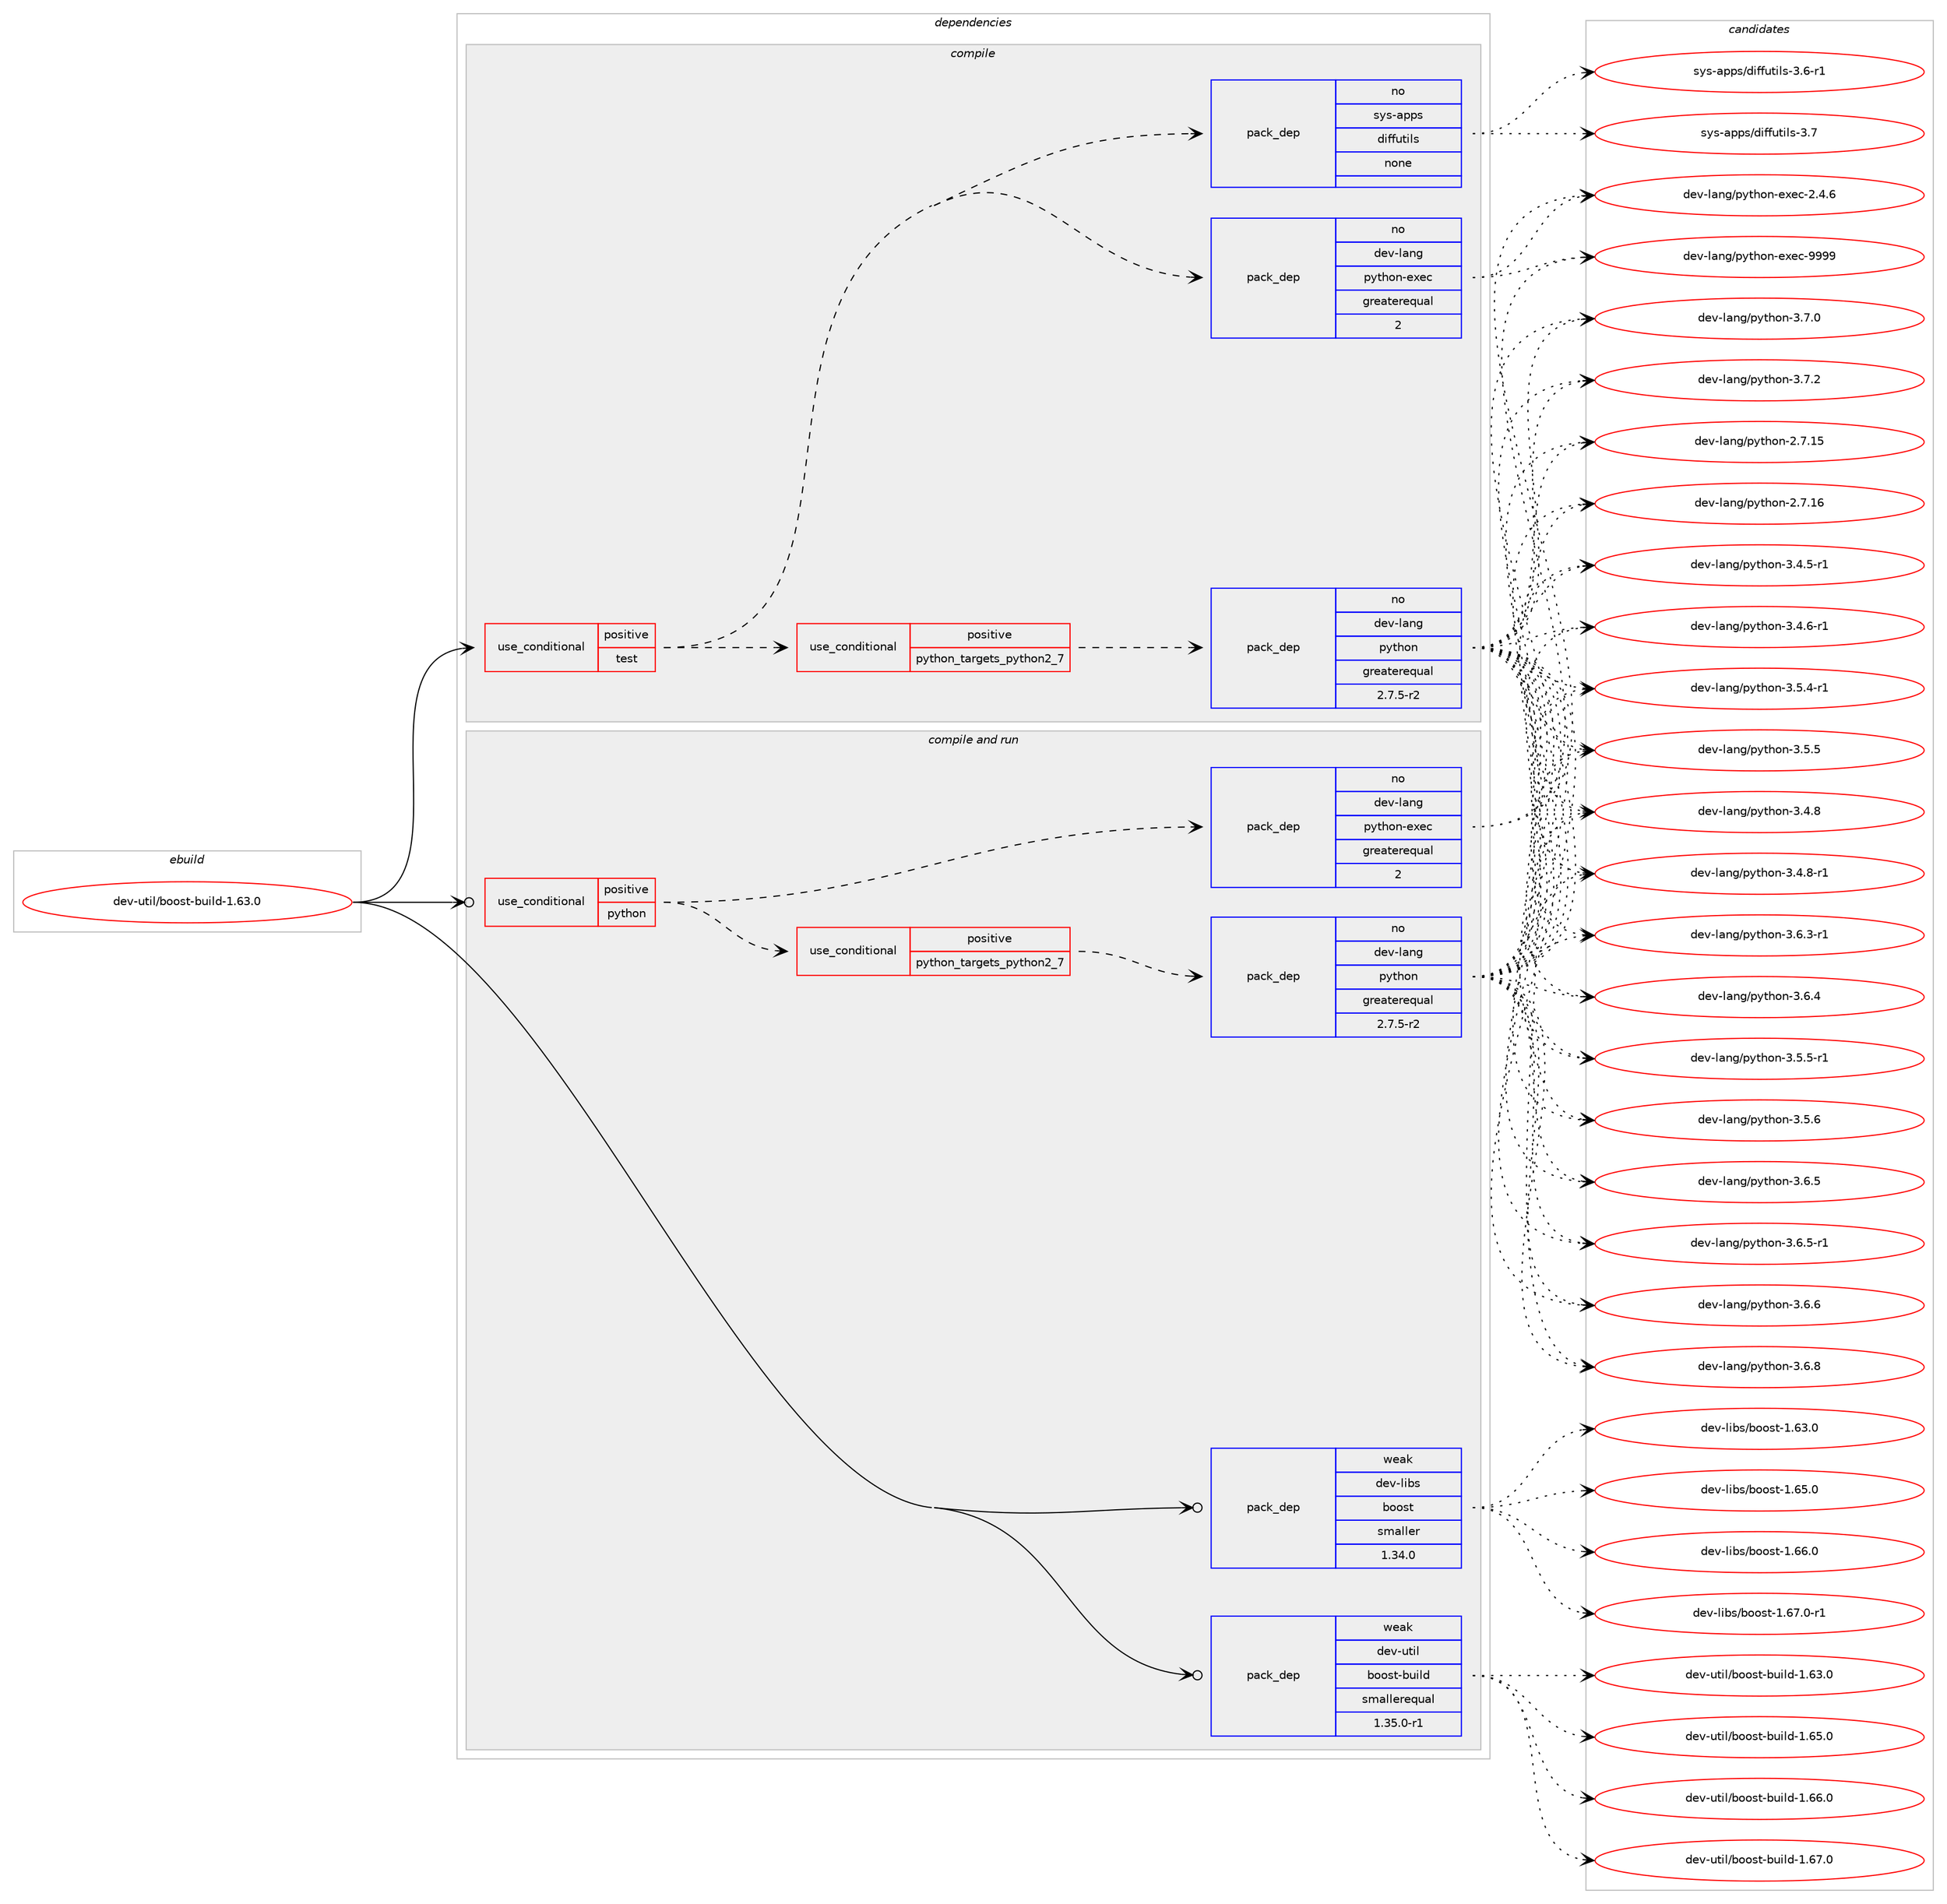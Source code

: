 digraph prolog {

# *************
# Graph options
# *************

newrank=true;
concentrate=true;
compound=true;
graph [rankdir=LR,fontname=Helvetica,fontsize=10,ranksep=1.5];#, ranksep=2.5, nodesep=0.2];
edge  [arrowhead=vee];
node  [fontname=Helvetica,fontsize=10];

# **********
# The ebuild
# **********

subgraph cluster_leftcol {
color=gray;
rank=same;
label=<<i>ebuild</i>>;
id [label="dev-util/boost-build-1.63.0", color=red, width=4, href="../dev-util/boost-build-1.63.0.svg"];
}

# ****************
# The dependencies
# ****************

subgraph cluster_midcol {
color=gray;
label=<<i>dependencies</i>>;
subgraph cluster_compile {
fillcolor="#eeeeee";
style=filled;
label=<<i>compile</i>>;
subgraph cond423207 {
dependency1541222 [label=<<TABLE BORDER="0" CELLBORDER="1" CELLSPACING="0" CELLPADDING="4"><TR><TD ROWSPAN="3" CELLPADDING="10">use_conditional</TD></TR><TR><TD>positive</TD></TR><TR><TD>test</TD></TR></TABLE>>, shape=none, color=red];
subgraph pack1094416 {
dependency1541223 [label=<<TABLE BORDER="0" CELLBORDER="1" CELLSPACING="0" CELLPADDING="4" WIDTH="220"><TR><TD ROWSPAN="6" CELLPADDING="30">pack_dep</TD></TR><TR><TD WIDTH="110">no</TD></TR><TR><TD>sys-apps</TD></TR><TR><TD>diffutils</TD></TR><TR><TD>none</TD></TR><TR><TD></TD></TR></TABLE>>, shape=none, color=blue];
}
dependency1541222:e -> dependency1541223:w [weight=20,style="dashed",arrowhead="vee"];
subgraph cond423208 {
dependency1541224 [label=<<TABLE BORDER="0" CELLBORDER="1" CELLSPACING="0" CELLPADDING="4"><TR><TD ROWSPAN="3" CELLPADDING="10">use_conditional</TD></TR><TR><TD>positive</TD></TR><TR><TD>python_targets_python2_7</TD></TR></TABLE>>, shape=none, color=red];
subgraph pack1094417 {
dependency1541225 [label=<<TABLE BORDER="0" CELLBORDER="1" CELLSPACING="0" CELLPADDING="4" WIDTH="220"><TR><TD ROWSPAN="6" CELLPADDING="30">pack_dep</TD></TR><TR><TD WIDTH="110">no</TD></TR><TR><TD>dev-lang</TD></TR><TR><TD>python</TD></TR><TR><TD>greaterequal</TD></TR><TR><TD>2.7.5-r2</TD></TR></TABLE>>, shape=none, color=blue];
}
dependency1541224:e -> dependency1541225:w [weight=20,style="dashed",arrowhead="vee"];
}
dependency1541222:e -> dependency1541224:w [weight=20,style="dashed",arrowhead="vee"];
subgraph pack1094418 {
dependency1541226 [label=<<TABLE BORDER="0" CELLBORDER="1" CELLSPACING="0" CELLPADDING="4" WIDTH="220"><TR><TD ROWSPAN="6" CELLPADDING="30">pack_dep</TD></TR><TR><TD WIDTH="110">no</TD></TR><TR><TD>dev-lang</TD></TR><TR><TD>python-exec</TD></TR><TR><TD>greaterequal</TD></TR><TR><TD>2</TD></TR></TABLE>>, shape=none, color=blue];
}
dependency1541222:e -> dependency1541226:w [weight=20,style="dashed",arrowhead="vee"];
}
id:e -> dependency1541222:w [weight=20,style="solid",arrowhead="vee"];
}
subgraph cluster_compileandrun {
fillcolor="#eeeeee";
style=filled;
label=<<i>compile and run</i>>;
subgraph cond423209 {
dependency1541227 [label=<<TABLE BORDER="0" CELLBORDER="1" CELLSPACING="0" CELLPADDING="4"><TR><TD ROWSPAN="3" CELLPADDING="10">use_conditional</TD></TR><TR><TD>positive</TD></TR><TR><TD>python</TD></TR></TABLE>>, shape=none, color=red];
subgraph cond423210 {
dependency1541228 [label=<<TABLE BORDER="0" CELLBORDER="1" CELLSPACING="0" CELLPADDING="4"><TR><TD ROWSPAN="3" CELLPADDING="10">use_conditional</TD></TR><TR><TD>positive</TD></TR><TR><TD>python_targets_python2_7</TD></TR></TABLE>>, shape=none, color=red];
subgraph pack1094419 {
dependency1541229 [label=<<TABLE BORDER="0" CELLBORDER="1" CELLSPACING="0" CELLPADDING="4" WIDTH="220"><TR><TD ROWSPAN="6" CELLPADDING="30">pack_dep</TD></TR><TR><TD WIDTH="110">no</TD></TR><TR><TD>dev-lang</TD></TR><TR><TD>python</TD></TR><TR><TD>greaterequal</TD></TR><TR><TD>2.7.5-r2</TD></TR></TABLE>>, shape=none, color=blue];
}
dependency1541228:e -> dependency1541229:w [weight=20,style="dashed",arrowhead="vee"];
}
dependency1541227:e -> dependency1541228:w [weight=20,style="dashed",arrowhead="vee"];
subgraph pack1094420 {
dependency1541230 [label=<<TABLE BORDER="0" CELLBORDER="1" CELLSPACING="0" CELLPADDING="4" WIDTH="220"><TR><TD ROWSPAN="6" CELLPADDING="30">pack_dep</TD></TR><TR><TD WIDTH="110">no</TD></TR><TR><TD>dev-lang</TD></TR><TR><TD>python-exec</TD></TR><TR><TD>greaterequal</TD></TR><TR><TD>2</TD></TR></TABLE>>, shape=none, color=blue];
}
dependency1541227:e -> dependency1541230:w [weight=20,style="dashed",arrowhead="vee"];
}
id:e -> dependency1541227:w [weight=20,style="solid",arrowhead="odotvee"];
subgraph pack1094421 {
dependency1541231 [label=<<TABLE BORDER="0" CELLBORDER="1" CELLSPACING="0" CELLPADDING="4" WIDTH="220"><TR><TD ROWSPAN="6" CELLPADDING="30">pack_dep</TD></TR><TR><TD WIDTH="110">weak</TD></TR><TR><TD>dev-libs</TD></TR><TR><TD>boost</TD></TR><TR><TD>smaller</TD></TR><TR><TD>1.34.0</TD></TR></TABLE>>, shape=none, color=blue];
}
id:e -> dependency1541231:w [weight=20,style="solid",arrowhead="odotvee"];
subgraph pack1094422 {
dependency1541232 [label=<<TABLE BORDER="0" CELLBORDER="1" CELLSPACING="0" CELLPADDING="4" WIDTH="220"><TR><TD ROWSPAN="6" CELLPADDING="30">pack_dep</TD></TR><TR><TD WIDTH="110">weak</TD></TR><TR><TD>dev-util</TD></TR><TR><TD>boost-build</TD></TR><TR><TD>smallerequal</TD></TR><TR><TD>1.35.0-r1</TD></TR></TABLE>>, shape=none, color=blue];
}
id:e -> dependency1541232:w [weight=20,style="solid",arrowhead="odotvee"];
}
subgraph cluster_run {
fillcolor="#eeeeee";
style=filled;
label=<<i>run</i>>;
}
}

# **************
# The candidates
# **************

subgraph cluster_choices {
rank=same;
color=gray;
label=<<i>candidates</i>>;

subgraph choice1094416 {
color=black;
nodesep=1;
choice115121115459711211211547100105102102117116105108115455146544511449 [label="sys-apps/diffutils-3.6-r1", color=red, width=4,href="../sys-apps/diffutils-3.6-r1.svg"];
choice11512111545971121121154710010510210211711610510811545514655 [label="sys-apps/diffutils-3.7", color=red, width=4,href="../sys-apps/diffutils-3.7.svg"];
dependency1541223:e -> choice115121115459711211211547100105102102117116105108115455146544511449:w [style=dotted,weight="100"];
dependency1541223:e -> choice11512111545971121121154710010510210211711610510811545514655:w [style=dotted,weight="100"];
}
subgraph choice1094417 {
color=black;
nodesep=1;
choice10010111845108971101034711212111610411111045504655464953 [label="dev-lang/python-2.7.15", color=red, width=4,href="../dev-lang/python-2.7.15.svg"];
choice10010111845108971101034711212111610411111045504655464954 [label="dev-lang/python-2.7.16", color=red, width=4,href="../dev-lang/python-2.7.16.svg"];
choice1001011184510897110103471121211161041111104551465246534511449 [label="dev-lang/python-3.4.5-r1", color=red, width=4,href="../dev-lang/python-3.4.5-r1.svg"];
choice1001011184510897110103471121211161041111104551465246544511449 [label="dev-lang/python-3.4.6-r1", color=red, width=4,href="../dev-lang/python-3.4.6-r1.svg"];
choice100101118451089711010347112121116104111110455146524656 [label="dev-lang/python-3.4.8", color=red, width=4,href="../dev-lang/python-3.4.8.svg"];
choice1001011184510897110103471121211161041111104551465246564511449 [label="dev-lang/python-3.4.8-r1", color=red, width=4,href="../dev-lang/python-3.4.8-r1.svg"];
choice1001011184510897110103471121211161041111104551465346524511449 [label="dev-lang/python-3.5.4-r1", color=red, width=4,href="../dev-lang/python-3.5.4-r1.svg"];
choice100101118451089711010347112121116104111110455146534653 [label="dev-lang/python-3.5.5", color=red, width=4,href="../dev-lang/python-3.5.5.svg"];
choice1001011184510897110103471121211161041111104551465346534511449 [label="dev-lang/python-3.5.5-r1", color=red, width=4,href="../dev-lang/python-3.5.5-r1.svg"];
choice100101118451089711010347112121116104111110455146534654 [label="dev-lang/python-3.5.6", color=red, width=4,href="../dev-lang/python-3.5.6.svg"];
choice1001011184510897110103471121211161041111104551465446514511449 [label="dev-lang/python-3.6.3-r1", color=red, width=4,href="../dev-lang/python-3.6.3-r1.svg"];
choice100101118451089711010347112121116104111110455146544652 [label="dev-lang/python-3.6.4", color=red, width=4,href="../dev-lang/python-3.6.4.svg"];
choice100101118451089711010347112121116104111110455146544653 [label="dev-lang/python-3.6.5", color=red, width=4,href="../dev-lang/python-3.6.5.svg"];
choice1001011184510897110103471121211161041111104551465446534511449 [label="dev-lang/python-3.6.5-r1", color=red, width=4,href="../dev-lang/python-3.6.5-r1.svg"];
choice100101118451089711010347112121116104111110455146544654 [label="dev-lang/python-3.6.6", color=red, width=4,href="../dev-lang/python-3.6.6.svg"];
choice100101118451089711010347112121116104111110455146544656 [label="dev-lang/python-3.6.8", color=red, width=4,href="../dev-lang/python-3.6.8.svg"];
choice100101118451089711010347112121116104111110455146554648 [label="dev-lang/python-3.7.0", color=red, width=4,href="../dev-lang/python-3.7.0.svg"];
choice100101118451089711010347112121116104111110455146554650 [label="dev-lang/python-3.7.2", color=red, width=4,href="../dev-lang/python-3.7.2.svg"];
dependency1541225:e -> choice10010111845108971101034711212111610411111045504655464953:w [style=dotted,weight="100"];
dependency1541225:e -> choice10010111845108971101034711212111610411111045504655464954:w [style=dotted,weight="100"];
dependency1541225:e -> choice1001011184510897110103471121211161041111104551465246534511449:w [style=dotted,weight="100"];
dependency1541225:e -> choice1001011184510897110103471121211161041111104551465246544511449:w [style=dotted,weight="100"];
dependency1541225:e -> choice100101118451089711010347112121116104111110455146524656:w [style=dotted,weight="100"];
dependency1541225:e -> choice1001011184510897110103471121211161041111104551465246564511449:w [style=dotted,weight="100"];
dependency1541225:e -> choice1001011184510897110103471121211161041111104551465346524511449:w [style=dotted,weight="100"];
dependency1541225:e -> choice100101118451089711010347112121116104111110455146534653:w [style=dotted,weight="100"];
dependency1541225:e -> choice1001011184510897110103471121211161041111104551465346534511449:w [style=dotted,weight="100"];
dependency1541225:e -> choice100101118451089711010347112121116104111110455146534654:w [style=dotted,weight="100"];
dependency1541225:e -> choice1001011184510897110103471121211161041111104551465446514511449:w [style=dotted,weight="100"];
dependency1541225:e -> choice100101118451089711010347112121116104111110455146544652:w [style=dotted,weight="100"];
dependency1541225:e -> choice100101118451089711010347112121116104111110455146544653:w [style=dotted,weight="100"];
dependency1541225:e -> choice1001011184510897110103471121211161041111104551465446534511449:w [style=dotted,weight="100"];
dependency1541225:e -> choice100101118451089711010347112121116104111110455146544654:w [style=dotted,weight="100"];
dependency1541225:e -> choice100101118451089711010347112121116104111110455146544656:w [style=dotted,weight="100"];
dependency1541225:e -> choice100101118451089711010347112121116104111110455146554648:w [style=dotted,weight="100"];
dependency1541225:e -> choice100101118451089711010347112121116104111110455146554650:w [style=dotted,weight="100"];
}
subgraph choice1094418 {
color=black;
nodesep=1;
choice1001011184510897110103471121211161041111104510112010199455046524654 [label="dev-lang/python-exec-2.4.6", color=red, width=4,href="../dev-lang/python-exec-2.4.6.svg"];
choice10010111845108971101034711212111610411111045101120101994557575757 [label="dev-lang/python-exec-9999", color=red, width=4,href="../dev-lang/python-exec-9999.svg"];
dependency1541226:e -> choice1001011184510897110103471121211161041111104510112010199455046524654:w [style=dotted,weight="100"];
dependency1541226:e -> choice10010111845108971101034711212111610411111045101120101994557575757:w [style=dotted,weight="100"];
}
subgraph choice1094419 {
color=black;
nodesep=1;
choice10010111845108971101034711212111610411111045504655464953 [label="dev-lang/python-2.7.15", color=red, width=4,href="../dev-lang/python-2.7.15.svg"];
choice10010111845108971101034711212111610411111045504655464954 [label="dev-lang/python-2.7.16", color=red, width=4,href="../dev-lang/python-2.7.16.svg"];
choice1001011184510897110103471121211161041111104551465246534511449 [label="dev-lang/python-3.4.5-r1", color=red, width=4,href="../dev-lang/python-3.4.5-r1.svg"];
choice1001011184510897110103471121211161041111104551465246544511449 [label="dev-lang/python-3.4.6-r1", color=red, width=4,href="../dev-lang/python-3.4.6-r1.svg"];
choice100101118451089711010347112121116104111110455146524656 [label="dev-lang/python-3.4.8", color=red, width=4,href="../dev-lang/python-3.4.8.svg"];
choice1001011184510897110103471121211161041111104551465246564511449 [label="dev-lang/python-3.4.8-r1", color=red, width=4,href="../dev-lang/python-3.4.8-r1.svg"];
choice1001011184510897110103471121211161041111104551465346524511449 [label="dev-lang/python-3.5.4-r1", color=red, width=4,href="../dev-lang/python-3.5.4-r1.svg"];
choice100101118451089711010347112121116104111110455146534653 [label="dev-lang/python-3.5.5", color=red, width=4,href="../dev-lang/python-3.5.5.svg"];
choice1001011184510897110103471121211161041111104551465346534511449 [label="dev-lang/python-3.5.5-r1", color=red, width=4,href="../dev-lang/python-3.5.5-r1.svg"];
choice100101118451089711010347112121116104111110455146534654 [label="dev-lang/python-3.5.6", color=red, width=4,href="../dev-lang/python-3.5.6.svg"];
choice1001011184510897110103471121211161041111104551465446514511449 [label="dev-lang/python-3.6.3-r1", color=red, width=4,href="../dev-lang/python-3.6.3-r1.svg"];
choice100101118451089711010347112121116104111110455146544652 [label="dev-lang/python-3.6.4", color=red, width=4,href="../dev-lang/python-3.6.4.svg"];
choice100101118451089711010347112121116104111110455146544653 [label="dev-lang/python-3.6.5", color=red, width=4,href="../dev-lang/python-3.6.5.svg"];
choice1001011184510897110103471121211161041111104551465446534511449 [label="dev-lang/python-3.6.5-r1", color=red, width=4,href="../dev-lang/python-3.6.5-r1.svg"];
choice100101118451089711010347112121116104111110455146544654 [label="dev-lang/python-3.6.6", color=red, width=4,href="../dev-lang/python-3.6.6.svg"];
choice100101118451089711010347112121116104111110455146544656 [label="dev-lang/python-3.6.8", color=red, width=4,href="../dev-lang/python-3.6.8.svg"];
choice100101118451089711010347112121116104111110455146554648 [label="dev-lang/python-3.7.0", color=red, width=4,href="../dev-lang/python-3.7.0.svg"];
choice100101118451089711010347112121116104111110455146554650 [label="dev-lang/python-3.7.2", color=red, width=4,href="../dev-lang/python-3.7.2.svg"];
dependency1541229:e -> choice10010111845108971101034711212111610411111045504655464953:w [style=dotted,weight="100"];
dependency1541229:e -> choice10010111845108971101034711212111610411111045504655464954:w [style=dotted,weight="100"];
dependency1541229:e -> choice1001011184510897110103471121211161041111104551465246534511449:w [style=dotted,weight="100"];
dependency1541229:e -> choice1001011184510897110103471121211161041111104551465246544511449:w [style=dotted,weight="100"];
dependency1541229:e -> choice100101118451089711010347112121116104111110455146524656:w [style=dotted,weight="100"];
dependency1541229:e -> choice1001011184510897110103471121211161041111104551465246564511449:w [style=dotted,weight="100"];
dependency1541229:e -> choice1001011184510897110103471121211161041111104551465346524511449:w [style=dotted,weight="100"];
dependency1541229:e -> choice100101118451089711010347112121116104111110455146534653:w [style=dotted,weight="100"];
dependency1541229:e -> choice1001011184510897110103471121211161041111104551465346534511449:w [style=dotted,weight="100"];
dependency1541229:e -> choice100101118451089711010347112121116104111110455146534654:w [style=dotted,weight="100"];
dependency1541229:e -> choice1001011184510897110103471121211161041111104551465446514511449:w [style=dotted,weight="100"];
dependency1541229:e -> choice100101118451089711010347112121116104111110455146544652:w [style=dotted,weight="100"];
dependency1541229:e -> choice100101118451089711010347112121116104111110455146544653:w [style=dotted,weight="100"];
dependency1541229:e -> choice1001011184510897110103471121211161041111104551465446534511449:w [style=dotted,weight="100"];
dependency1541229:e -> choice100101118451089711010347112121116104111110455146544654:w [style=dotted,weight="100"];
dependency1541229:e -> choice100101118451089711010347112121116104111110455146544656:w [style=dotted,weight="100"];
dependency1541229:e -> choice100101118451089711010347112121116104111110455146554648:w [style=dotted,weight="100"];
dependency1541229:e -> choice100101118451089711010347112121116104111110455146554650:w [style=dotted,weight="100"];
}
subgraph choice1094420 {
color=black;
nodesep=1;
choice1001011184510897110103471121211161041111104510112010199455046524654 [label="dev-lang/python-exec-2.4.6", color=red, width=4,href="../dev-lang/python-exec-2.4.6.svg"];
choice10010111845108971101034711212111610411111045101120101994557575757 [label="dev-lang/python-exec-9999", color=red, width=4,href="../dev-lang/python-exec-9999.svg"];
dependency1541230:e -> choice1001011184510897110103471121211161041111104510112010199455046524654:w [style=dotted,weight="100"];
dependency1541230:e -> choice10010111845108971101034711212111610411111045101120101994557575757:w [style=dotted,weight="100"];
}
subgraph choice1094421 {
color=black;
nodesep=1;
choice1001011184510810598115479811111111511645494654514648 [label="dev-libs/boost-1.63.0", color=red, width=4,href="../dev-libs/boost-1.63.0.svg"];
choice1001011184510810598115479811111111511645494654534648 [label="dev-libs/boost-1.65.0", color=red, width=4,href="../dev-libs/boost-1.65.0.svg"];
choice1001011184510810598115479811111111511645494654544648 [label="dev-libs/boost-1.66.0", color=red, width=4,href="../dev-libs/boost-1.66.0.svg"];
choice10010111845108105981154798111111115116454946545546484511449 [label="dev-libs/boost-1.67.0-r1", color=red, width=4,href="../dev-libs/boost-1.67.0-r1.svg"];
dependency1541231:e -> choice1001011184510810598115479811111111511645494654514648:w [style=dotted,weight="100"];
dependency1541231:e -> choice1001011184510810598115479811111111511645494654534648:w [style=dotted,weight="100"];
dependency1541231:e -> choice1001011184510810598115479811111111511645494654544648:w [style=dotted,weight="100"];
dependency1541231:e -> choice10010111845108105981154798111111115116454946545546484511449:w [style=dotted,weight="100"];
}
subgraph choice1094422 {
color=black;
nodesep=1;
choice100101118451171161051084798111111115116459811710510810045494654514648 [label="dev-util/boost-build-1.63.0", color=red, width=4,href="../dev-util/boost-build-1.63.0.svg"];
choice100101118451171161051084798111111115116459811710510810045494654534648 [label="dev-util/boost-build-1.65.0", color=red, width=4,href="../dev-util/boost-build-1.65.0.svg"];
choice100101118451171161051084798111111115116459811710510810045494654544648 [label="dev-util/boost-build-1.66.0", color=red, width=4,href="../dev-util/boost-build-1.66.0.svg"];
choice100101118451171161051084798111111115116459811710510810045494654554648 [label="dev-util/boost-build-1.67.0", color=red, width=4,href="../dev-util/boost-build-1.67.0.svg"];
dependency1541232:e -> choice100101118451171161051084798111111115116459811710510810045494654514648:w [style=dotted,weight="100"];
dependency1541232:e -> choice100101118451171161051084798111111115116459811710510810045494654534648:w [style=dotted,weight="100"];
dependency1541232:e -> choice100101118451171161051084798111111115116459811710510810045494654544648:w [style=dotted,weight="100"];
dependency1541232:e -> choice100101118451171161051084798111111115116459811710510810045494654554648:w [style=dotted,weight="100"];
}
}

}
